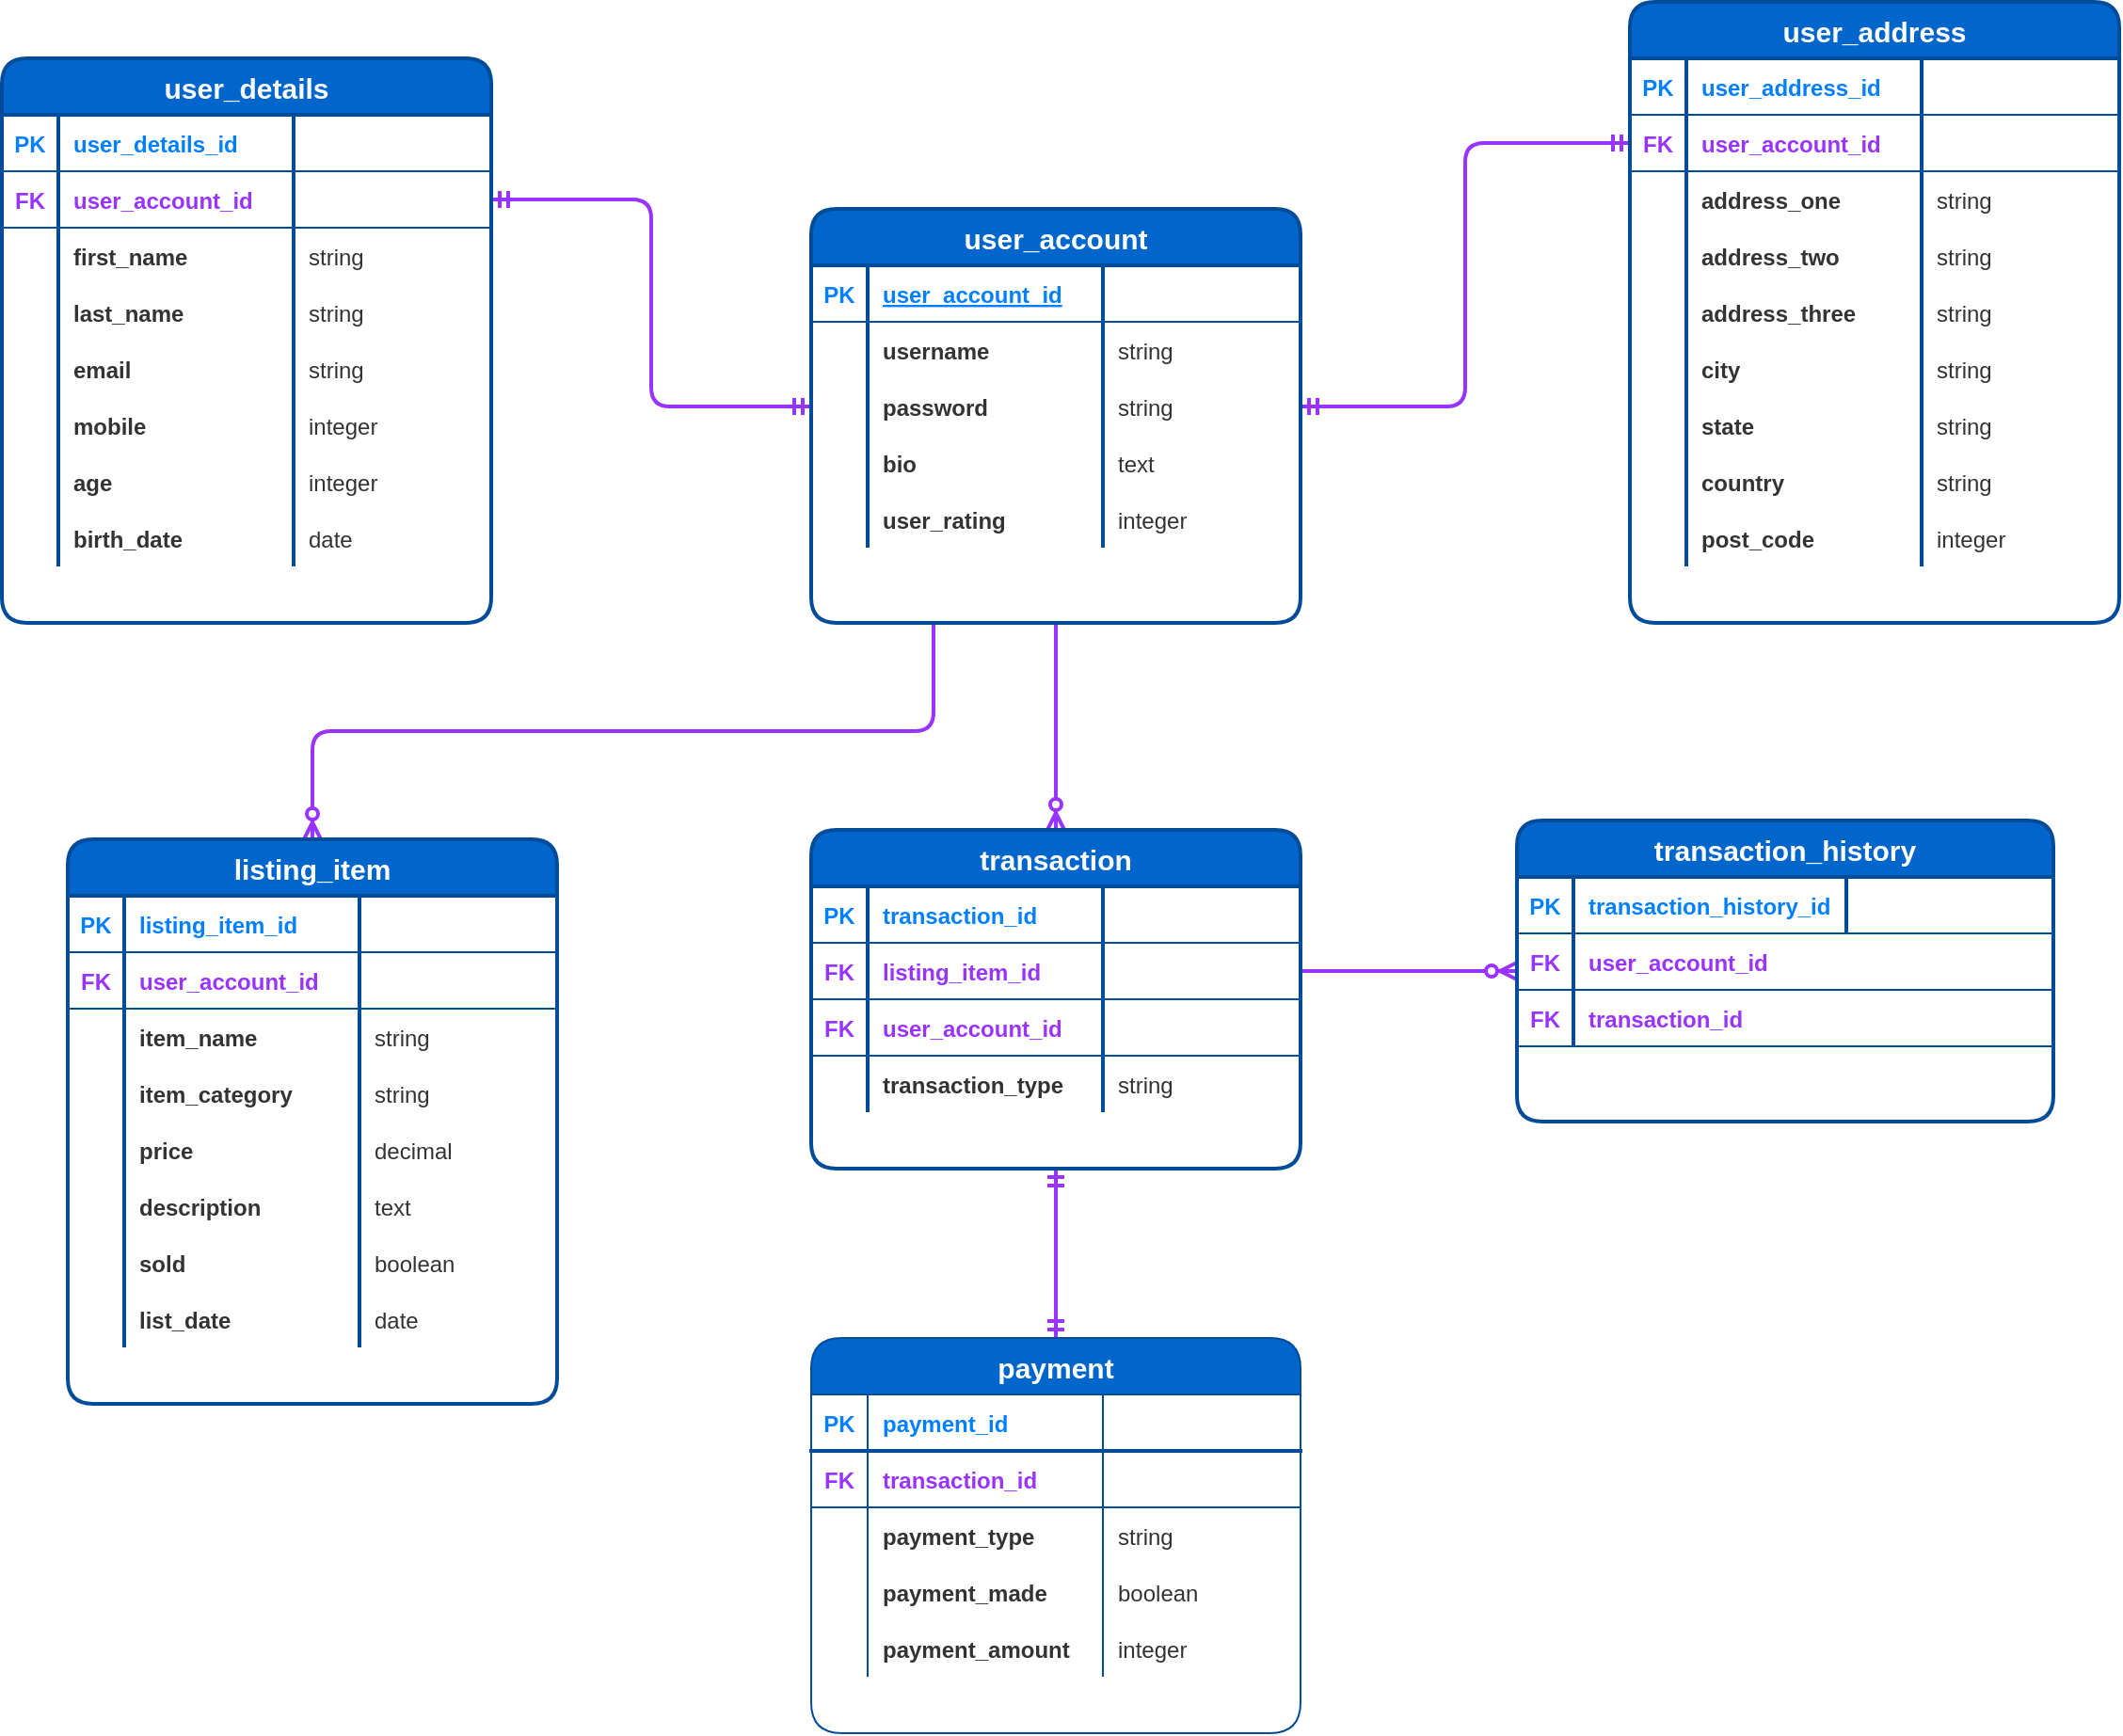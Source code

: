 <mxfile version="13.7.9" type="device"><diagram id="PkOj97LRcVEcKpbdSa9u" name="Page-1"><mxGraphModel dx="973" dy="1434" grid="0" gridSize="5" guides="1" tooltips="1" connect="1" arrows="1" fold="1" page="1" pageScale="1" pageWidth="827" pageHeight="1169" background="#FFFFFF" math="0" shadow="0"><root><mxCell id="0"/><mxCell id="1" parent="0"/><mxCell id="OJ13qtyg74GpH8pl8THs-419" value="" style="edgeStyle=orthogonalEdgeStyle;fontSize=20;html=1;endArrow=ERmandOne;startArrow=ERmandOne;fillColor=#F45B69;entryX=0;entryY=0.5;entryDx=0;entryDy=0;exitX=1;exitY=0.5;exitDx=0;exitDy=0;strokeWidth=2;strokeColor=#9933FF;" edge="1" parent="1" source="OJ13qtyg74GpH8pl8THs-416" target="OJ13qtyg74GpH8pl8THs-623"><mxGeometry width="100" height="100" relative="1" as="geometry"><mxPoint x="1175" y="225" as="sourcePoint"/><mxPoint x="1275" y="125" as="targetPoint"/></mxGeometry></mxCell><mxCell id="OJ13qtyg74GpH8pl8THs-420" value="" style="edgeStyle=orthogonalEdgeStyle;fontSize=12;html=1;endArrow=ERmandOne;startArrow=ERmandOne;strokeWidth=2;fillColor=#F45B69;entryX=0;entryY=0.5;entryDx=0;entryDy=0;exitX=1;exitY=0.5;exitDx=0;exitDy=0;elbow=vertical;strokeColor=#9933FF;" edge="1" parent="1" source="OJ13qtyg74GpH8pl8THs-623" target="OJ13qtyg74GpH8pl8THs-190"><mxGeometry width="100" height="100" relative="1" as="geometry"><mxPoint x="1570" y="225" as="sourcePoint"/><mxPoint x="1670" y="125" as="targetPoint"/></mxGeometry></mxCell><mxCell id="OJ13qtyg74GpH8pl8THs-552" value="" style="fontSize=12;html=1;endArrow=ERzeroToMany;endFill=1;strokeWidth=2;fillColor=#F45B69;entryX=0.5;entryY=0;entryDx=0;entryDy=0;edgeStyle=orthogonalEdgeStyle;exitX=0.25;exitY=1;exitDx=0;exitDy=0;strokeColor=#9933FF;" edge="1" parent="1" source="OJ13qtyg74GpH8pl8THs-383" target="OJ13qtyg74GpH8pl8THs-202"><mxGeometry width="100" height="100" relative="1" as="geometry"><mxPoint x="1725" y="505" as="sourcePoint"/><mxPoint x="1900" y="460" as="targetPoint"/></mxGeometry></mxCell><mxCell id="OJ13qtyg74GpH8pl8THs-567" value="" style="fontSize=12;html=1;endArrow=ERzeroToMany;endFill=1;strokeWidth=2;fillColor=#F45B69;exitX=0.5;exitY=1;exitDx=0;exitDy=0;entryX=0.5;entryY=0;entryDx=0;entryDy=0;strokeColor=#9933FF;" edge="1" parent="1" source="OJ13qtyg74GpH8pl8THs-383" target="OJ13qtyg74GpH8pl8THs-438"><mxGeometry width="100" height="100" relative="1" as="geometry"><mxPoint x="1755" y="675" as="sourcePoint"/><mxPoint x="1820" y="425" as="targetPoint"/></mxGeometry></mxCell><mxCell id="OJ13qtyg74GpH8pl8THs-568" value="" style="fontSize=12;html=1;endArrow=ERmandOne;startArrow=ERmandOne;strokeWidth=2;fillColor=#F45B69;exitX=0.5;exitY=1;exitDx=0;exitDy=0;entryX=0.5;entryY=0;entryDx=0;entryDy=0;strokeColor=#9933FF;" edge="1" parent="1" source="OJ13qtyg74GpH8pl8THs-438" target="OJ13qtyg74GpH8pl8THs-512"><mxGeometry width="100" height="100" relative="1" as="geometry"><mxPoint x="1755" y="675" as="sourcePoint"/><mxPoint x="1855" y="575" as="targetPoint"/></mxGeometry></mxCell><mxCell id="OJ13qtyg74GpH8pl8THs-569" value="" style="fontSize=12;html=1;endArrow=ERzeroToMany;endFill=1;strokeWidth=2;fillColor=#F45B69;exitX=1;exitY=0.5;exitDx=0;exitDy=0;entryX=0;entryY=0.5;entryDx=0;entryDy=0;strokeColor=#9933FF;" edge="1" parent="1" source="OJ13qtyg74GpH8pl8THs-443" target="OJ13qtyg74GpH8pl8THs-235"><mxGeometry width="100" height="100" relative="1" as="geometry"><mxPoint x="1770" y="520" as="sourcePoint"/><mxPoint x="1870" y="420" as="targetPoint"/></mxGeometry></mxCell><mxCell id="OJ13qtyg74GpH8pl8THs-128" value="user_address" style="shape=table;startSize=30;container=1;collapsible=1;childLayout=tableLayout;fixedRows=1;rowLines=0;fontStyle=1;align=center;resizeLast=1;rounded=1;sketch=0;labelBackgroundColor=none;fontColor=#FFFFFF;shadow=0;fontSize=15;strokeColor=#004C99;fillColor=#0066CC;strokeWidth=2;" vertex="1" parent="1"><mxGeometry x="1955" y="85" width="260" height="330" as="geometry"/></mxCell><mxCell id="OJ13qtyg74GpH8pl8THs-129" value="" style="shape=partialRectangle;collapsible=0;dropTarget=0;pointerEvents=0;fillColor=none;top=0;left=0;bottom=1;right=0;points=[[0,0.5],[1,0.5]];portConstraint=eastwest;fontColor=#F7F7F7;strokeColor=#004C99;" vertex="1" parent="OJ13qtyg74GpH8pl8THs-128"><mxGeometry y="30" width="260" height="30" as="geometry"/></mxCell><mxCell id="OJ13qtyg74GpH8pl8THs-130" value="PK" style="shape=partialRectangle;connectable=0;fillColor=none;top=0;left=0;bottom=0;right=0;fontStyle=1;overflow=hidden;fontColor=#007FFF;" vertex="1" parent="OJ13qtyg74GpH8pl8THs-129"><mxGeometry width="30" height="30" as="geometry"/></mxCell><mxCell id="OJ13qtyg74GpH8pl8THs-131" value="user_address_id" style="shape=partialRectangle;connectable=0;fillColor=none;top=0;left=0;bottom=0;right=0;align=left;spacingLeft=6;fontStyle=1;overflow=hidden;strokeColor=#FFFFFF;fontColor=#007FFF;" vertex="1" parent="OJ13qtyg74GpH8pl8THs-129"><mxGeometry x="30" width="125" height="30" as="geometry"/></mxCell><mxCell id="OJ13qtyg74GpH8pl8THs-132" style="shape=partialRectangle;connectable=0;fillColor=none;top=0;left=0;bottom=0;right=0;align=left;spacingLeft=6;fontStyle=5;overflow=hidden;fontColor=#F7F7F7;strokeColor=#FFFFFF;" vertex="1" parent="OJ13qtyg74GpH8pl8THs-129"><mxGeometry x="155" width="105" height="30" as="geometry"/></mxCell><mxCell id="OJ13qtyg74GpH8pl8THs-190" value="" style="shape=partialRectangle;collapsible=0;dropTarget=0;pointerEvents=0;fillColor=none;top=0;left=0;bottom=1;right=0;points=[[0,0.5],[1,0.5]];portConstraint=eastwest;strokeColor=#004C99;" vertex="1" parent="OJ13qtyg74GpH8pl8THs-128"><mxGeometry y="60" width="260" height="30" as="geometry"/></mxCell><mxCell id="OJ13qtyg74GpH8pl8THs-191" value="FK" style="shape=partialRectangle;connectable=0;fillColor=none;top=0;left=0;bottom=0;right=0;fontStyle=1;overflow=hidden;fontColor=#9933FF;" vertex="1" parent="OJ13qtyg74GpH8pl8THs-190"><mxGeometry width="30" height="30" as="geometry"/></mxCell><mxCell id="OJ13qtyg74GpH8pl8THs-192" value="user_account_id" style="shape=partialRectangle;connectable=0;fillColor=none;top=0;left=0;bottom=0;right=0;align=left;spacingLeft=6;fontStyle=1;overflow=hidden;fontColor=#9933FF;" vertex="1" parent="OJ13qtyg74GpH8pl8THs-190"><mxGeometry x="30" width="125" height="30" as="geometry"/></mxCell><mxCell id="OJ13qtyg74GpH8pl8THs-193" value="" style="shape=partialRectangle;connectable=0;fillColor=none;top=0;left=0;bottom=0;right=0;align=left;spacingLeft=6;fontStyle=0;overflow=hidden;" vertex="1" parent="OJ13qtyg74GpH8pl8THs-190"><mxGeometry x="155" width="105" height="30" as="geometry"/></mxCell><mxCell id="OJ13qtyg74GpH8pl8THs-161" value="" style="shape=partialRectangle;collapsible=0;dropTarget=0;pointerEvents=0;fillColor=none;top=0;left=0;bottom=0;right=0;points=[[0,0.5],[1,0.5]];portConstraint=eastwest;" vertex="1" parent="OJ13qtyg74GpH8pl8THs-128"><mxGeometry y="90" width="260" height="30" as="geometry"/></mxCell><mxCell id="OJ13qtyg74GpH8pl8THs-162" value="" style="shape=partialRectangle;connectable=0;fillColor=none;top=0;left=0;bottom=0;right=0;editable=1;overflow=hidden;" vertex="1" parent="OJ13qtyg74GpH8pl8THs-161"><mxGeometry width="30" height="30" as="geometry"/></mxCell><mxCell id="OJ13qtyg74GpH8pl8THs-163" value="address_one" style="shape=partialRectangle;connectable=0;fillColor=none;top=0;left=0;bottom=0;right=0;align=left;spacingLeft=6;overflow=hidden;fontColor=#333333;fontStyle=1" vertex="1" parent="OJ13qtyg74GpH8pl8THs-161"><mxGeometry x="30" width="125" height="30" as="geometry"/></mxCell><mxCell id="OJ13qtyg74GpH8pl8THs-164" value="string" style="shape=partialRectangle;connectable=0;fillColor=none;top=0;left=0;bottom=0;right=0;align=left;spacingLeft=6;overflow=hidden;fontColor=#333333;" vertex="1" parent="OJ13qtyg74GpH8pl8THs-161"><mxGeometry x="155" width="105" height="30" as="geometry"/></mxCell><mxCell id="OJ13qtyg74GpH8pl8THs-165" value="" style="shape=partialRectangle;collapsible=0;dropTarget=0;pointerEvents=0;fillColor=none;top=0;left=0;bottom=0;right=0;points=[[0,0.5],[1,0.5]];portConstraint=eastwest;" vertex="1" parent="OJ13qtyg74GpH8pl8THs-128"><mxGeometry y="120" width="260" height="30" as="geometry"/></mxCell><mxCell id="OJ13qtyg74GpH8pl8THs-166" value="" style="shape=partialRectangle;connectable=0;fillColor=none;top=0;left=0;bottom=0;right=0;editable=1;overflow=hidden;" vertex="1" parent="OJ13qtyg74GpH8pl8THs-165"><mxGeometry width="30" height="30" as="geometry"/></mxCell><mxCell id="OJ13qtyg74GpH8pl8THs-167" value="address_two" style="shape=partialRectangle;connectable=0;fillColor=none;top=0;left=0;bottom=0;right=0;align=left;spacingLeft=6;overflow=hidden;fontColor=#333333;fontStyle=1" vertex="1" parent="OJ13qtyg74GpH8pl8THs-165"><mxGeometry x="30" width="125" height="30" as="geometry"/></mxCell><mxCell id="OJ13qtyg74GpH8pl8THs-168" value="string" style="shape=partialRectangle;connectable=0;fillColor=none;top=0;left=0;bottom=0;right=0;align=left;spacingLeft=6;overflow=hidden;fontColor=#333333;" vertex="1" parent="OJ13qtyg74GpH8pl8THs-165"><mxGeometry x="155" width="105" height="30" as="geometry"/></mxCell><mxCell id="OJ13qtyg74GpH8pl8THs-181" value="" style="shape=partialRectangle;collapsible=0;dropTarget=0;pointerEvents=0;fillColor=none;top=0;left=0;bottom=0;right=0;points=[[0,0.5],[1,0.5]];portConstraint=eastwest;" vertex="1" parent="OJ13qtyg74GpH8pl8THs-128"><mxGeometry y="150" width="260" height="30" as="geometry"/></mxCell><mxCell id="OJ13qtyg74GpH8pl8THs-182" value="" style="shape=partialRectangle;connectable=0;fillColor=none;top=0;left=0;bottom=0;right=0;editable=1;overflow=hidden;" vertex="1" parent="OJ13qtyg74GpH8pl8THs-181"><mxGeometry width="30" height="30" as="geometry"/></mxCell><mxCell id="OJ13qtyg74GpH8pl8THs-183" value="address_three" style="shape=partialRectangle;connectable=0;fillColor=none;top=0;left=0;bottom=0;right=0;align=left;spacingLeft=6;overflow=hidden;fontColor=#333333;fontStyle=1" vertex="1" parent="OJ13qtyg74GpH8pl8THs-181"><mxGeometry x="30" width="125" height="30" as="geometry"/></mxCell><mxCell id="OJ13qtyg74GpH8pl8THs-184" value="string" style="shape=partialRectangle;connectable=0;fillColor=none;top=0;left=0;bottom=0;right=0;align=left;spacingLeft=6;overflow=hidden;fontColor=#333333;" vertex="1" parent="OJ13qtyg74GpH8pl8THs-181"><mxGeometry x="155" width="105" height="30" as="geometry"/></mxCell><mxCell id="OJ13qtyg74GpH8pl8THs-141" value="" style="shape=partialRectangle;collapsible=0;dropTarget=0;pointerEvents=0;fillColor=none;top=0;left=0;bottom=0;right=0;points=[[0,0.5],[1,0.5]];portConstraint=eastwest;" vertex="1" parent="OJ13qtyg74GpH8pl8THs-128"><mxGeometry y="180" width="260" height="30" as="geometry"/></mxCell><mxCell id="OJ13qtyg74GpH8pl8THs-142" value="" style="shape=partialRectangle;connectable=0;fillColor=none;top=0;left=0;bottom=0;right=0;editable=1;overflow=hidden;" vertex="1" parent="OJ13qtyg74GpH8pl8THs-141"><mxGeometry width="30" height="30" as="geometry"/></mxCell><mxCell id="OJ13qtyg74GpH8pl8THs-143" value="city" style="shape=partialRectangle;connectable=0;fillColor=none;top=0;left=0;bottom=0;right=0;align=left;spacingLeft=6;overflow=hidden;fontColor=#333333;fontStyle=1" vertex="1" parent="OJ13qtyg74GpH8pl8THs-141"><mxGeometry x="30" width="125" height="30" as="geometry"/></mxCell><mxCell id="OJ13qtyg74GpH8pl8THs-144" value="string" style="shape=partialRectangle;connectable=0;fillColor=none;top=0;left=0;bottom=0;right=0;align=left;spacingLeft=6;overflow=hidden;fontColor=#333333;" vertex="1" parent="OJ13qtyg74GpH8pl8THs-141"><mxGeometry x="155" width="105" height="30" as="geometry"/></mxCell><mxCell id="OJ13qtyg74GpH8pl8THs-145" value="" style="shape=partialRectangle;collapsible=0;dropTarget=0;pointerEvents=0;fillColor=none;top=0;left=0;bottom=0;right=0;points=[[0,0.5],[1,0.5]];portConstraint=eastwest;" vertex="1" parent="OJ13qtyg74GpH8pl8THs-128"><mxGeometry y="210" width="260" height="30" as="geometry"/></mxCell><mxCell id="OJ13qtyg74GpH8pl8THs-146" value="" style="shape=partialRectangle;connectable=0;fillColor=none;top=0;left=0;bottom=0;right=0;editable=1;overflow=hidden;" vertex="1" parent="OJ13qtyg74GpH8pl8THs-145"><mxGeometry width="30" height="30" as="geometry"/></mxCell><mxCell id="OJ13qtyg74GpH8pl8THs-147" value="state" style="shape=partialRectangle;connectable=0;fillColor=none;top=0;left=0;bottom=0;right=0;align=left;spacingLeft=6;overflow=hidden;fontColor=#333333;fontStyle=1" vertex="1" parent="OJ13qtyg74GpH8pl8THs-145"><mxGeometry x="30" width="125" height="30" as="geometry"/></mxCell><mxCell id="OJ13qtyg74GpH8pl8THs-148" value="string" style="shape=partialRectangle;connectable=0;fillColor=none;top=0;left=0;bottom=0;right=0;align=left;spacingLeft=6;overflow=hidden;fontColor=#333333;" vertex="1" parent="OJ13qtyg74GpH8pl8THs-145"><mxGeometry x="155" width="105" height="30" as="geometry"/></mxCell><mxCell id="OJ13qtyg74GpH8pl8THs-153" value="" style="shape=partialRectangle;collapsible=0;dropTarget=0;pointerEvents=0;fillColor=none;top=0;left=0;bottom=0;right=0;points=[[0,0.5],[1,0.5]];portConstraint=eastwest;" vertex="1" parent="OJ13qtyg74GpH8pl8THs-128"><mxGeometry y="240" width="260" height="30" as="geometry"/></mxCell><mxCell id="OJ13qtyg74GpH8pl8THs-154" value="" style="shape=partialRectangle;connectable=0;fillColor=none;top=0;left=0;bottom=0;right=0;editable=1;overflow=hidden;" vertex="1" parent="OJ13qtyg74GpH8pl8THs-153"><mxGeometry width="30" height="30" as="geometry"/></mxCell><mxCell id="OJ13qtyg74GpH8pl8THs-155" value="country" style="shape=partialRectangle;connectable=0;fillColor=none;top=0;left=0;bottom=0;right=0;align=left;spacingLeft=6;overflow=hidden;fontColor=#333333;fontStyle=1" vertex="1" parent="OJ13qtyg74GpH8pl8THs-153"><mxGeometry x="30" width="125" height="30" as="geometry"/></mxCell><mxCell id="OJ13qtyg74GpH8pl8THs-156" value="string" style="shape=partialRectangle;connectable=0;fillColor=none;top=0;left=0;bottom=0;right=0;align=left;spacingLeft=6;overflow=hidden;fontColor=#333333;" vertex="1" parent="OJ13qtyg74GpH8pl8THs-153"><mxGeometry x="155" width="105" height="30" as="geometry"/></mxCell><mxCell id="OJ13qtyg74GpH8pl8THs-149" value="" style="shape=partialRectangle;collapsible=0;dropTarget=0;pointerEvents=0;fillColor=none;top=0;left=0;bottom=0;right=0;points=[[0,0.5],[1,0.5]];portConstraint=eastwest;" vertex="1" parent="OJ13qtyg74GpH8pl8THs-128"><mxGeometry y="270" width="260" height="30" as="geometry"/></mxCell><mxCell id="OJ13qtyg74GpH8pl8THs-150" value="" style="shape=partialRectangle;connectable=0;fillColor=none;top=0;left=0;bottom=0;right=0;editable=1;overflow=hidden;" vertex="1" parent="OJ13qtyg74GpH8pl8THs-149"><mxGeometry width="30" height="30" as="geometry"/></mxCell><mxCell id="OJ13qtyg74GpH8pl8THs-151" value="post_code" style="shape=partialRectangle;connectable=0;fillColor=none;top=0;left=0;bottom=0;right=0;align=left;spacingLeft=6;overflow=hidden;fontColor=#333333;fontStyle=1" vertex="1" parent="OJ13qtyg74GpH8pl8THs-149"><mxGeometry x="30" width="125" height="30" as="geometry"/></mxCell><mxCell id="OJ13qtyg74GpH8pl8THs-152" value="integer" style="shape=partialRectangle;connectable=0;fillColor=none;top=0;left=0;bottom=0;right=0;align=left;spacingLeft=6;overflow=hidden;fontColor=#333333;" vertex="1" parent="OJ13qtyg74GpH8pl8THs-149"><mxGeometry x="155" width="105" height="30" as="geometry"/></mxCell><mxCell id="OJ13qtyg74GpH8pl8THs-438" value="transaction" style="shape=table;startSize=30;container=1;collapsible=1;childLayout=tableLayout;fixedRows=1;rowLines=0;fontStyle=1;align=center;resizeLast=1;rounded=1;sketch=0;labelBackgroundColor=none;shadow=0;fontSize=15;fontColor=#FCFCFC;strokeColor=#004C99;fillColor=#0066CC;strokeWidth=2;" vertex="1" parent="1"><mxGeometry x="1520" y="525" width="260" height="180" as="geometry"/></mxCell><mxCell id="OJ13qtyg74GpH8pl8THs-439" value="" style="shape=partialRectangle;collapsible=0;dropTarget=0;pointerEvents=0;fillColor=none;top=0;left=0;bottom=1;right=0;points=[[0,0.5],[1,0.5]];portConstraint=eastwest;fontColor=#F7F7F7;strokeColor=#004C99;" vertex="1" parent="OJ13qtyg74GpH8pl8THs-438"><mxGeometry y="30" width="260" height="30" as="geometry"/></mxCell><mxCell id="OJ13qtyg74GpH8pl8THs-440" value="PK" style="shape=partialRectangle;connectable=0;fillColor=none;top=0;left=0;bottom=0;right=0;fontStyle=1;overflow=hidden;fontColor=#007FFF;" vertex="1" parent="OJ13qtyg74GpH8pl8THs-439"><mxGeometry width="30" height="30" as="geometry"/></mxCell><mxCell id="OJ13qtyg74GpH8pl8THs-441" value="transaction_id" style="shape=partialRectangle;connectable=0;fillColor=none;top=0;left=0;bottom=0;right=0;align=left;spacingLeft=6;fontStyle=1;overflow=hidden;strokeColor=#FFFFFF;fontColor=#007FFF;" vertex="1" parent="OJ13qtyg74GpH8pl8THs-439"><mxGeometry x="30" width="125" height="30" as="geometry"/></mxCell><mxCell id="OJ13qtyg74GpH8pl8THs-442" style="shape=partialRectangle;connectable=0;fillColor=none;top=0;left=0;bottom=0;right=0;align=left;spacingLeft=6;fontStyle=5;overflow=hidden;fontColor=#F7F7F7;strokeColor=#FFFFFF;" vertex="1" parent="OJ13qtyg74GpH8pl8THs-439"><mxGeometry x="155" width="105" height="30" as="geometry"/></mxCell><mxCell id="OJ13qtyg74GpH8pl8THs-443" value="" style="shape=partialRectangle;collapsible=0;dropTarget=0;pointerEvents=0;fillColor=none;top=0;left=0;bottom=1;right=0;points=[[0,0.5],[1,0.5]];portConstraint=eastwest;rounded=0;shadow=0;labelBackgroundColor=#ffffff;sketch=0;fontColor=#FF66FF;strokeColor=#004C99;" vertex="1" parent="OJ13qtyg74GpH8pl8THs-438"><mxGeometry y="60" width="260" height="30" as="geometry"/></mxCell><mxCell id="OJ13qtyg74GpH8pl8THs-444" value="FK" style="shape=partialRectangle;connectable=0;fillColor=none;top=0;left=0;bottom=0;right=0;fontStyle=1;overflow=hidden;fontColor=#9933FF;" vertex="1" parent="OJ13qtyg74GpH8pl8THs-443"><mxGeometry width="30" height="30" as="geometry"/></mxCell><mxCell id="OJ13qtyg74GpH8pl8THs-445" value="listing_item_id" style="shape=partialRectangle;connectable=0;fillColor=none;top=0;left=0;bottom=0;right=0;align=left;spacingLeft=6;fontStyle=1;overflow=hidden;fontColor=#9933FF;" vertex="1" parent="OJ13qtyg74GpH8pl8THs-443"><mxGeometry x="30" width="230" height="30" as="geometry"/></mxCell><mxCell id="OJ13qtyg74GpH8pl8THs-478" value="" style="shape=partialRectangle;collapsible=0;dropTarget=0;pointerEvents=0;fillColor=none;top=0;left=0;bottom=1;right=0;points=[[0,0.5],[1,0.5]];portConstraint=eastwest;rounded=0;shadow=0;labelBackgroundColor=#ffffff;sketch=0;fontColor=#FF66FF;strokeColor=#004C99;" vertex="1" parent="OJ13qtyg74GpH8pl8THs-438"><mxGeometry y="90" width="260" height="30" as="geometry"/></mxCell><mxCell id="OJ13qtyg74GpH8pl8THs-479" value="FK" style="shape=partialRectangle;connectable=0;fillColor=none;top=0;left=0;bottom=0;right=0;fontStyle=1;overflow=hidden;fontColor=#9933FF;" vertex="1" parent="OJ13qtyg74GpH8pl8THs-478"><mxGeometry width="30" height="30" as="geometry"/></mxCell><mxCell id="OJ13qtyg74GpH8pl8THs-480" value="user_account_id" style="shape=partialRectangle;connectable=0;fillColor=none;top=0;left=0;bottom=0;right=0;align=left;spacingLeft=6;fontStyle=1;overflow=hidden;fontColor=#9933FF;" vertex="1" parent="OJ13qtyg74GpH8pl8THs-478"><mxGeometry x="30" width="230" height="30" as="geometry"/></mxCell><mxCell id="OJ13qtyg74GpH8pl8THs-616" value="" style="shape=partialRectangle;collapsible=0;dropTarget=0;pointerEvents=0;fillColor=none;top=0;left=0;bottom=0;right=0;points=[[0,0.5],[1,0.5]];portConstraint=eastwest;" vertex="1" parent="OJ13qtyg74GpH8pl8THs-438"><mxGeometry y="120" width="260" height="30" as="geometry"/></mxCell><mxCell id="OJ13qtyg74GpH8pl8THs-617" value="" style="shape=partialRectangle;connectable=0;fillColor=none;top=0;left=0;bottom=0;right=0;editable=1;overflow=hidden;" vertex="1" parent="OJ13qtyg74GpH8pl8THs-616"><mxGeometry width="30" height="30" as="geometry"/></mxCell><mxCell id="OJ13qtyg74GpH8pl8THs-618" value="transaction_type" style="shape=partialRectangle;connectable=0;fillColor=none;top=0;left=0;bottom=0;right=0;align=left;spacingLeft=6;overflow=hidden;fontColor=#333333;fontStyle=1" vertex="1" parent="OJ13qtyg74GpH8pl8THs-616"><mxGeometry x="30" width="125" height="30" as="geometry"/></mxCell><mxCell id="OJ13qtyg74GpH8pl8THs-619" value="string" style="shape=partialRectangle;connectable=0;fillColor=none;top=0;left=0;bottom=0;right=0;align=left;spacingLeft=6;overflow=hidden;fontColor=#333333;" vertex="1" parent="OJ13qtyg74GpH8pl8THs-616"><mxGeometry x="155" width="105" height="30" as="geometry"/></mxCell><mxCell id="OJ13qtyg74GpH8pl8THs-512" value="payment" style="shape=table;startSize=30;container=1;collapsible=1;childLayout=tableLayout;fixedRows=1;rowLines=0;fontStyle=1;align=center;resizeLast=1;rounded=1;sketch=0;labelBackgroundColor=none;fontColor=#FFFFFF;shadow=0;fontSize=15;arcSize=18;autosize=0;strokeColor=#004C99;fillColor=#0066CC;" vertex="1" parent="1"><mxGeometry x="1520" y="795" width="260" height="210" as="geometry"/></mxCell><mxCell id="OJ13qtyg74GpH8pl8THs-513" value="" style="shape=partialRectangle;collapsible=0;dropTarget=0;pointerEvents=0;fillColor=none;top=0;left=0;bottom=1;right=0;points=[[0,0.5],[1,0.5]];portConstraint=eastwest;fontColor=#F7F7F7;strokeColor=#004C99;strokeWidth=2;" vertex="1" parent="OJ13qtyg74GpH8pl8THs-512"><mxGeometry y="30" width="260" height="30" as="geometry"/></mxCell><mxCell id="OJ13qtyg74GpH8pl8THs-514" value="PK" style="shape=partialRectangle;connectable=0;fillColor=none;top=0;left=0;bottom=0;right=0;fontStyle=1;overflow=hidden;fontColor=#007FFF;" vertex="1" parent="OJ13qtyg74GpH8pl8THs-513"><mxGeometry width="30" height="30" as="geometry"/></mxCell><mxCell id="OJ13qtyg74GpH8pl8THs-515" value="payment_id" style="shape=partialRectangle;connectable=0;fillColor=none;top=0;left=0;bottom=0;right=0;align=left;spacingLeft=6;fontStyle=1;overflow=hidden;strokeColor=#FFFFFF;fontColor=#007FFF;" vertex="1" parent="OJ13qtyg74GpH8pl8THs-513"><mxGeometry x="30" width="125" height="30" as="geometry"/></mxCell><mxCell id="OJ13qtyg74GpH8pl8THs-516" style="shape=partialRectangle;connectable=0;fillColor=none;top=0;left=0;bottom=0;right=0;align=left;spacingLeft=6;fontStyle=5;overflow=hidden;fontColor=#F7F7F7;strokeColor=#FFFFFF;" vertex="1" parent="OJ13qtyg74GpH8pl8THs-513"><mxGeometry x="155" width="105" height="30" as="geometry"/></mxCell><mxCell id="OJ13qtyg74GpH8pl8THs-537" value="" style="shape=partialRectangle;collapsible=0;dropTarget=0;pointerEvents=0;fillColor=none;top=0;left=0;bottom=1;right=0;points=[[0,0.5],[1,0.5]];portConstraint=eastwest;rounded=1;shadow=0;labelBackgroundColor=#ffffff;sketch=0;fontSize=15;fontColor=#00FFFF;strokeColor=#004C99;" vertex="1" parent="OJ13qtyg74GpH8pl8THs-512"><mxGeometry y="60" width="260" height="30" as="geometry"/></mxCell><mxCell id="OJ13qtyg74GpH8pl8THs-538" value="FK" style="shape=partialRectangle;connectable=0;fillColor=none;top=0;left=0;bottom=0;right=0;fontStyle=1;overflow=hidden;strokeColor=#00CCCC;fontColor=#9933FF;" vertex="1" parent="OJ13qtyg74GpH8pl8THs-537"><mxGeometry width="30" height="30" as="geometry"/></mxCell><mxCell id="OJ13qtyg74GpH8pl8THs-539" value="transaction_id" style="shape=partialRectangle;connectable=0;fillColor=none;top=0;left=0;bottom=0;right=0;align=left;spacingLeft=6;fontStyle=1;overflow=hidden;fontColor=#9933FF;" vertex="1" parent="OJ13qtyg74GpH8pl8THs-537"><mxGeometry x="30" width="230" height="30" as="geometry"/></mxCell><mxCell id="OJ13qtyg74GpH8pl8THs-525" value="" style="shape=partialRectangle;collapsible=0;dropTarget=0;pointerEvents=0;fillColor=none;top=0;left=0;bottom=0;right=0;points=[[0,0.5],[1,0.5]];portConstraint=eastwest;strokeColor=#FCFCFC;" vertex="1" parent="OJ13qtyg74GpH8pl8THs-512"><mxGeometry y="90" width="260" height="30" as="geometry"/></mxCell><mxCell id="OJ13qtyg74GpH8pl8THs-526" value="" style="shape=partialRectangle;connectable=0;fillColor=none;top=0;left=0;bottom=0;right=0;editable=1;overflow=hidden;" vertex="1" parent="OJ13qtyg74GpH8pl8THs-525"><mxGeometry width="30" height="30" as="geometry"/></mxCell><mxCell id="OJ13qtyg74GpH8pl8THs-527" value="payment_type" style="shape=partialRectangle;connectable=0;fillColor=none;top=0;left=0;bottom=0;right=0;align=left;spacingLeft=6;overflow=hidden;strokeColor=#FFFFFF;fontColor=#333333;fontStyle=1" vertex="1" parent="OJ13qtyg74GpH8pl8THs-525"><mxGeometry x="30" width="125" height="30" as="geometry"/></mxCell><mxCell id="OJ13qtyg74GpH8pl8THs-528" value="string" style="shape=partialRectangle;connectable=0;fillColor=none;top=0;left=0;bottom=0;right=0;align=left;spacingLeft=6;overflow=hidden;strokeColor=#FFFFFF;fontColor=#333333;" vertex="1" parent="OJ13qtyg74GpH8pl8THs-525"><mxGeometry x="155" width="105" height="30" as="geometry"/></mxCell><mxCell id="OJ13qtyg74GpH8pl8THs-540" value="" style="shape=partialRectangle;collapsible=0;dropTarget=0;pointerEvents=0;fillColor=none;top=0;left=0;bottom=0;right=0;points=[[0,0.5],[1,0.5]];portConstraint=eastwest;strokeColor=#FCFCFC;" vertex="1" parent="OJ13qtyg74GpH8pl8THs-512"><mxGeometry y="120" width="260" height="30" as="geometry"/></mxCell><mxCell id="OJ13qtyg74GpH8pl8THs-541" value="" style="shape=partialRectangle;connectable=0;fillColor=none;top=0;left=0;bottom=0;right=0;editable=1;overflow=hidden;" vertex="1" parent="OJ13qtyg74GpH8pl8THs-540"><mxGeometry width="30" height="30" as="geometry"/></mxCell><mxCell id="OJ13qtyg74GpH8pl8THs-542" value="payment_made" style="shape=partialRectangle;connectable=0;fillColor=none;top=0;left=0;bottom=0;right=0;align=left;spacingLeft=6;overflow=hidden;strokeColor=#FFFFFF;fontColor=#333333;fontStyle=1" vertex="1" parent="OJ13qtyg74GpH8pl8THs-540"><mxGeometry x="30" width="125" height="30" as="geometry"/></mxCell><mxCell id="OJ13qtyg74GpH8pl8THs-543" value="boolean" style="shape=partialRectangle;connectable=0;fillColor=none;top=0;left=0;bottom=0;right=0;align=left;spacingLeft=6;overflow=hidden;strokeColor=#FFFFFF;fontColor=#333333;" vertex="1" parent="OJ13qtyg74GpH8pl8THs-540"><mxGeometry x="155" width="105" height="30" as="geometry"/></mxCell><mxCell id="OJ13qtyg74GpH8pl8THs-544" value="" style="shape=partialRectangle;collapsible=0;dropTarget=0;pointerEvents=0;fillColor=none;top=0;left=0;bottom=0;right=0;points=[[0,0.5],[1,0.5]];portConstraint=eastwest;strokeColor=#FCFCFC;" vertex="1" parent="OJ13qtyg74GpH8pl8THs-512"><mxGeometry y="150" width="260" height="30" as="geometry"/></mxCell><mxCell id="OJ13qtyg74GpH8pl8THs-545" value="" style="shape=partialRectangle;connectable=0;fillColor=none;top=0;left=0;bottom=0;right=0;editable=1;overflow=hidden;" vertex="1" parent="OJ13qtyg74GpH8pl8THs-544"><mxGeometry width="30" height="30" as="geometry"/></mxCell><mxCell id="OJ13qtyg74GpH8pl8THs-546" value="payment_amount" style="shape=partialRectangle;connectable=0;fillColor=none;top=0;left=0;bottom=0;right=0;align=left;spacingLeft=6;overflow=hidden;strokeColor=#FFFFFF;fontColor=#333333;fontStyle=1" vertex="1" parent="OJ13qtyg74GpH8pl8THs-544"><mxGeometry x="30" width="125" height="30" as="geometry"/></mxCell><mxCell id="OJ13qtyg74GpH8pl8THs-547" value="integer" style="shape=partialRectangle;connectable=0;fillColor=none;top=0;left=0;bottom=0;right=0;align=left;spacingLeft=6;overflow=hidden;strokeColor=#FFFFFF;fontColor=#333333;" vertex="1" parent="OJ13qtyg74GpH8pl8THs-544"><mxGeometry x="155" width="105" height="30" as="geometry"/></mxCell><mxCell id="OJ13qtyg74GpH8pl8THs-202" value="listing_item" style="shape=table;startSize=30;container=1;collapsible=1;childLayout=tableLayout;fixedRows=1;rowLines=0;fontStyle=1;align=center;resizeLast=1;rounded=1;sketch=0;labelBackgroundColor=none;fontColor=#FFFFFF;shadow=0;fontSize=15;strokeColor=#004C99;fillColor=#0066CC;strokeWidth=2;" vertex="1" parent="1"><mxGeometry x="1125" y="530" width="260" height="300" as="geometry"/></mxCell><mxCell id="OJ13qtyg74GpH8pl8THs-203" value="" style="shape=partialRectangle;collapsible=0;dropTarget=0;pointerEvents=0;fillColor=none;top=0;left=0;bottom=1;right=0;points=[[0,0.5],[1,0.5]];portConstraint=eastwest;fontColor=#F7F7F7;strokeColor=#004C99;" vertex="1" parent="OJ13qtyg74GpH8pl8THs-202"><mxGeometry y="30" width="260" height="30" as="geometry"/></mxCell><mxCell id="OJ13qtyg74GpH8pl8THs-204" value="PK" style="shape=partialRectangle;connectable=0;fillColor=none;top=0;left=0;bottom=0;right=0;fontStyle=1;overflow=hidden;fontColor=#007FFF;" vertex="1" parent="OJ13qtyg74GpH8pl8THs-203"><mxGeometry width="30" height="30" as="geometry"/></mxCell><mxCell id="OJ13qtyg74GpH8pl8THs-205" value="listing_item_id" style="shape=partialRectangle;connectable=0;fillColor=none;top=0;left=0;bottom=0;right=0;align=left;spacingLeft=6;fontStyle=1;overflow=hidden;strokeColor=#FFFFFF;fontColor=#007FFF;" vertex="1" parent="OJ13qtyg74GpH8pl8THs-203"><mxGeometry x="30" width="125" height="30" as="geometry"/></mxCell><mxCell id="OJ13qtyg74GpH8pl8THs-206" style="shape=partialRectangle;connectable=0;fillColor=none;top=0;left=0;bottom=0;right=0;align=left;spacingLeft=6;fontStyle=5;overflow=hidden;fontColor=#F7F7F7;strokeColor=#FFFFFF;" vertex="1" parent="OJ13qtyg74GpH8pl8THs-203"><mxGeometry x="155" width="105" height="30" as="geometry"/></mxCell><mxCell id="OJ13qtyg74GpH8pl8THs-308" value="" style="shape=partialRectangle;collapsible=0;dropTarget=0;pointerEvents=0;fillColor=none;top=0;left=0;bottom=1;right=0;points=[[0,0.5],[1,0.5]];portConstraint=eastwest;rounded=0;shadow=0;labelBackgroundColor=#ffffff;sketch=0;fontColor=#FF66FF;strokeColor=#004C99;" vertex="1" parent="OJ13qtyg74GpH8pl8THs-202"><mxGeometry y="60" width="260" height="30" as="geometry"/></mxCell><mxCell id="OJ13qtyg74GpH8pl8THs-309" value="FK" style="shape=partialRectangle;connectable=0;fillColor=none;top=0;left=0;bottom=0;right=0;fontStyle=1;overflow=hidden;fontColor=#9933FF;" vertex="1" parent="OJ13qtyg74GpH8pl8THs-308"><mxGeometry width="30" height="30" as="geometry"/></mxCell><mxCell id="OJ13qtyg74GpH8pl8THs-310" value="user_account_id" style="shape=partialRectangle;connectable=0;fillColor=none;top=0;left=0;bottom=0;right=0;align=left;spacingLeft=6;fontStyle=1;overflow=hidden;fontColor=#9933FF;" vertex="1" parent="OJ13qtyg74GpH8pl8THs-308"><mxGeometry x="30" width="230" height="30" as="geometry"/></mxCell><mxCell id="OJ13qtyg74GpH8pl8THs-207" value="" style="shape=partialRectangle;collapsible=0;dropTarget=0;pointerEvents=0;fillColor=none;top=0;left=0;bottom=0;right=0;points=[[0,0.5],[1,0.5]];portConstraint=eastwest;strokeColor=#FCFCFC;" vertex="1" parent="OJ13qtyg74GpH8pl8THs-202"><mxGeometry y="90" width="260" height="30" as="geometry"/></mxCell><mxCell id="OJ13qtyg74GpH8pl8THs-208" value="" style="shape=partialRectangle;connectable=0;fillColor=none;top=0;left=0;bottom=0;right=0;editable=1;overflow=hidden;" vertex="1" parent="OJ13qtyg74GpH8pl8THs-207"><mxGeometry width="30" height="30" as="geometry"/></mxCell><mxCell id="OJ13qtyg74GpH8pl8THs-209" value="item_name" style="shape=partialRectangle;connectable=0;fillColor=none;top=0;left=0;bottom=0;right=0;align=left;spacingLeft=6;overflow=hidden;strokeColor=#FFFFFF;fontColor=#333333;fontStyle=1" vertex="1" parent="OJ13qtyg74GpH8pl8THs-207"><mxGeometry x="30" width="125" height="30" as="geometry"/></mxCell><mxCell id="OJ13qtyg74GpH8pl8THs-210" value="string" style="shape=partialRectangle;connectable=0;fillColor=none;top=0;left=0;bottom=0;right=0;align=left;spacingLeft=6;overflow=hidden;strokeColor=#FFFFFF;fontColor=#333333;" vertex="1" parent="OJ13qtyg74GpH8pl8THs-207"><mxGeometry x="155" width="105" height="30" as="geometry"/></mxCell><mxCell id="OJ13qtyg74GpH8pl8THs-211" value="" style="shape=partialRectangle;collapsible=0;dropTarget=0;pointerEvents=0;fillColor=none;top=0;left=0;bottom=0;right=0;points=[[0,0.5],[1,0.5]];portConstraint=eastwest;strokeColor=#004C99;" vertex="1" parent="OJ13qtyg74GpH8pl8THs-202"><mxGeometry y="120" width="260" height="30" as="geometry"/></mxCell><mxCell id="OJ13qtyg74GpH8pl8THs-212" value="" style="shape=partialRectangle;connectable=0;fillColor=none;top=0;left=0;bottom=0;right=0;editable=1;overflow=hidden;" vertex="1" parent="OJ13qtyg74GpH8pl8THs-211"><mxGeometry width="30" height="30" as="geometry"/></mxCell><mxCell id="OJ13qtyg74GpH8pl8THs-213" value="item_category" style="shape=partialRectangle;connectable=0;fillColor=none;top=0;left=0;bottom=0;right=0;align=left;spacingLeft=6;overflow=hidden;fontColor=#333333;fontStyle=1" vertex="1" parent="OJ13qtyg74GpH8pl8THs-211"><mxGeometry x="30" width="125" height="30" as="geometry"/></mxCell><mxCell id="OJ13qtyg74GpH8pl8THs-214" value="string" style="shape=partialRectangle;connectable=0;fillColor=none;top=0;left=0;bottom=0;right=0;align=left;spacingLeft=6;overflow=hidden;fontColor=#333333;" vertex="1" parent="OJ13qtyg74GpH8pl8THs-211"><mxGeometry x="155" width="105" height="30" as="geometry"/></mxCell><mxCell id="OJ13qtyg74GpH8pl8THs-215" value="" style="shape=partialRectangle;collapsible=0;dropTarget=0;pointerEvents=0;fillColor=none;top=0;left=0;bottom=0;right=0;points=[[0,0.5],[1,0.5]];portConstraint=eastwest;" vertex="1" parent="OJ13qtyg74GpH8pl8THs-202"><mxGeometry y="150" width="260" height="30" as="geometry"/></mxCell><mxCell id="OJ13qtyg74GpH8pl8THs-216" value="" style="shape=partialRectangle;connectable=0;fillColor=none;top=0;left=0;bottom=0;right=0;editable=1;overflow=hidden;" vertex="1" parent="OJ13qtyg74GpH8pl8THs-215"><mxGeometry width="30" height="30" as="geometry"/></mxCell><mxCell id="OJ13qtyg74GpH8pl8THs-217" value="price" style="shape=partialRectangle;connectable=0;fillColor=none;top=0;left=0;bottom=0;right=0;align=left;spacingLeft=6;overflow=hidden;fontColor=#333333;fontStyle=1" vertex="1" parent="OJ13qtyg74GpH8pl8THs-215"><mxGeometry x="30" width="125" height="30" as="geometry"/></mxCell><mxCell id="OJ13qtyg74GpH8pl8THs-218" value="decimal" style="shape=partialRectangle;connectable=0;fillColor=none;top=0;left=0;bottom=0;right=0;align=left;spacingLeft=6;overflow=hidden;fontColor=#333333;" vertex="1" parent="OJ13qtyg74GpH8pl8THs-215"><mxGeometry x="155" width="105" height="30" as="geometry"/></mxCell><mxCell id="OJ13qtyg74GpH8pl8THs-219" value="" style="shape=partialRectangle;collapsible=0;dropTarget=0;pointerEvents=0;fillColor=none;top=0;left=0;bottom=0;right=0;points=[[0,0.5],[1,0.5]];portConstraint=eastwest;" vertex="1" parent="OJ13qtyg74GpH8pl8THs-202"><mxGeometry y="180" width="260" height="30" as="geometry"/></mxCell><mxCell id="OJ13qtyg74GpH8pl8THs-220" value="" style="shape=partialRectangle;connectable=0;fillColor=none;top=0;left=0;bottom=0;right=0;editable=1;overflow=hidden;" vertex="1" parent="OJ13qtyg74GpH8pl8THs-219"><mxGeometry width="30" height="30" as="geometry"/></mxCell><mxCell id="OJ13qtyg74GpH8pl8THs-221" value="description" style="shape=partialRectangle;connectable=0;fillColor=none;top=0;left=0;bottom=0;right=0;align=left;spacingLeft=6;overflow=hidden;fontColor=#333333;fontStyle=1" vertex="1" parent="OJ13qtyg74GpH8pl8THs-219"><mxGeometry x="30" width="125" height="30" as="geometry"/></mxCell><mxCell id="OJ13qtyg74GpH8pl8THs-222" value="text" style="shape=partialRectangle;connectable=0;fillColor=none;top=0;left=0;bottom=0;right=0;align=left;spacingLeft=6;overflow=hidden;fontColor=#333333;" vertex="1" parent="OJ13qtyg74GpH8pl8THs-219"><mxGeometry x="155" width="105" height="30" as="geometry"/></mxCell><mxCell id="OJ13qtyg74GpH8pl8THs-223" value="" style="shape=partialRectangle;collapsible=0;dropTarget=0;pointerEvents=0;fillColor=none;top=0;left=0;bottom=0;right=0;points=[[0,0.5],[1,0.5]];portConstraint=eastwest;" vertex="1" parent="OJ13qtyg74GpH8pl8THs-202"><mxGeometry y="210" width="260" height="30" as="geometry"/></mxCell><mxCell id="OJ13qtyg74GpH8pl8THs-224" value="" style="shape=partialRectangle;connectable=0;fillColor=none;top=0;left=0;bottom=0;right=0;editable=1;overflow=hidden;" vertex="1" parent="OJ13qtyg74GpH8pl8THs-223"><mxGeometry width="30" height="30" as="geometry"/></mxCell><mxCell id="OJ13qtyg74GpH8pl8THs-225" value="sold" style="shape=partialRectangle;connectable=0;fillColor=none;top=0;left=0;bottom=0;right=0;align=left;spacingLeft=6;overflow=hidden;fontColor=#333333;fontStyle=1" vertex="1" parent="OJ13qtyg74GpH8pl8THs-223"><mxGeometry x="30" width="125" height="30" as="geometry"/></mxCell><mxCell id="OJ13qtyg74GpH8pl8THs-226" value="boolean" style="shape=partialRectangle;connectable=0;fillColor=none;top=0;left=0;bottom=0;right=0;align=left;spacingLeft=6;overflow=hidden;fontColor=#333333;" vertex="1" parent="OJ13qtyg74GpH8pl8THs-223"><mxGeometry x="155" width="105" height="30" as="geometry"/></mxCell><mxCell id="OJ13qtyg74GpH8pl8THs-570" value="" style="shape=partialRectangle;collapsible=0;dropTarget=0;pointerEvents=0;fillColor=none;top=0;left=0;bottom=0;right=0;points=[[0,0.5],[1,0.5]];portConstraint=eastwest;" vertex="1" parent="OJ13qtyg74GpH8pl8THs-202"><mxGeometry y="240" width="260" height="30" as="geometry"/></mxCell><mxCell id="OJ13qtyg74GpH8pl8THs-571" value="" style="shape=partialRectangle;connectable=0;fillColor=none;top=0;left=0;bottom=0;right=0;editable=1;overflow=hidden;" vertex="1" parent="OJ13qtyg74GpH8pl8THs-570"><mxGeometry width="30" height="30" as="geometry"/></mxCell><mxCell id="OJ13qtyg74GpH8pl8THs-572" value="list_date" style="shape=partialRectangle;connectable=0;fillColor=none;top=0;left=0;bottom=0;right=0;align=left;spacingLeft=6;overflow=hidden;fontColor=#333333;fontStyle=1" vertex="1" parent="OJ13qtyg74GpH8pl8THs-570"><mxGeometry x="30" width="125" height="30" as="geometry"/></mxCell><mxCell id="OJ13qtyg74GpH8pl8THs-573" value="date" style="shape=partialRectangle;connectable=0;fillColor=none;top=0;left=0;bottom=0;right=0;align=left;spacingLeft=6;overflow=hidden;fontColor=#333333;" vertex="1" parent="OJ13qtyg74GpH8pl8THs-570"><mxGeometry x="155" width="105" height="30" as="geometry"/></mxCell><mxCell id="OJ13qtyg74GpH8pl8THs-235" value="transaction_history" style="shape=table;startSize=30;container=1;collapsible=1;childLayout=tableLayout;fixedRows=1;rowLines=0;fontStyle=1;align=center;resizeLast=1;rounded=1;sketch=0;labelBackgroundColor=none;fontColor=#FFFFFF;shadow=0;fontSize=15;strokeColor=#004C99;fillColor=#0066CC;strokeWidth=2;" vertex="1" parent="1"><mxGeometry x="1895" y="520" width="285" height="160" as="geometry"/></mxCell><mxCell id="OJ13qtyg74GpH8pl8THs-236" value="" style="shape=partialRectangle;collapsible=0;dropTarget=0;pointerEvents=0;fillColor=none;top=0;left=0;bottom=1;right=0;points=[[0,0.5],[1,0.5]];portConstraint=eastwest;fontColor=#F7F7F7;strokeColor=#004C99;" vertex="1" parent="OJ13qtyg74GpH8pl8THs-235"><mxGeometry y="30" width="285" height="30" as="geometry"/></mxCell><mxCell id="OJ13qtyg74GpH8pl8THs-237" value="PK" style="shape=partialRectangle;connectable=0;fillColor=none;top=0;left=0;bottom=0;right=0;fontStyle=1;overflow=hidden;fontColor=#007FFF;" vertex="1" parent="OJ13qtyg74GpH8pl8THs-236"><mxGeometry width="30" height="30" as="geometry"/></mxCell><mxCell id="OJ13qtyg74GpH8pl8THs-238" value="transaction_history_id" style="shape=partialRectangle;connectable=0;fillColor=none;top=0;left=0;bottom=0;right=0;align=left;spacingLeft=6;fontStyle=1;overflow=hidden;strokeColor=#FFFFFF;fontColor=#007FFF;" vertex="1" parent="OJ13qtyg74GpH8pl8THs-236"><mxGeometry x="30" width="145" height="30" as="geometry"/></mxCell><mxCell id="OJ13qtyg74GpH8pl8THs-239" style="shape=partialRectangle;connectable=0;fillColor=none;top=0;left=0;bottom=0;right=0;align=left;spacingLeft=6;fontStyle=5;overflow=hidden;fontColor=#F7F7F7;strokeColor=#FFFFFF;" vertex="1" parent="OJ13qtyg74GpH8pl8THs-236"><mxGeometry x="175" width="110" height="30" as="geometry"/></mxCell><mxCell id="OJ13qtyg74GpH8pl8THs-305" value="" style="shape=partialRectangle;collapsible=0;dropTarget=0;pointerEvents=0;fillColor=none;top=0;left=0;bottom=1;right=0;points=[[0,0.5],[1,0.5]];portConstraint=eastwest;rounded=0;shadow=0;labelBackgroundColor=#ffffff;sketch=0;fontColor=#FF66FF;strokeColor=#004C99;" vertex="1" parent="OJ13qtyg74GpH8pl8THs-235"><mxGeometry y="60" width="285" height="30" as="geometry"/></mxCell><mxCell id="OJ13qtyg74GpH8pl8THs-306" value="FK" style="shape=partialRectangle;connectable=0;fillColor=none;top=0;left=0;bottom=0;right=0;fontStyle=1;overflow=hidden;fontColor=#9933FF;" vertex="1" parent="OJ13qtyg74GpH8pl8THs-305"><mxGeometry width="30" height="30" as="geometry"/></mxCell><mxCell id="OJ13qtyg74GpH8pl8THs-307" value="user_account_id" style="shape=partialRectangle;connectable=0;fillColor=none;top=0;left=0;bottom=0;right=0;align=left;spacingLeft=6;fontStyle=1;overflow=hidden;fontColor=#9933FF;" vertex="1" parent="OJ13qtyg74GpH8pl8THs-305"><mxGeometry x="30" width="255" height="30" as="geometry"/></mxCell><mxCell id="OJ13qtyg74GpH8pl8THs-620" value="" style="shape=partialRectangle;collapsible=0;dropTarget=0;pointerEvents=0;fillColor=none;top=0;left=0;bottom=1;right=0;points=[[0,0.5],[1,0.5]];portConstraint=eastwest;rounded=0;shadow=0;labelBackgroundColor=#ffffff;sketch=0;fontColor=#FF66FF;strokeColor=#004C99;" vertex="1" parent="OJ13qtyg74GpH8pl8THs-235"><mxGeometry y="90" width="285" height="30" as="geometry"/></mxCell><mxCell id="OJ13qtyg74GpH8pl8THs-621" value="FK" style="shape=partialRectangle;connectable=0;fillColor=none;top=0;left=0;bottom=0;right=0;fontStyle=1;overflow=hidden;fontColor=#9933FF;" vertex="1" parent="OJ13qtyg74GpH8pl8THs-620"><mxGeometry width="30" height="30" as="geometry"/></mxCell><mxCell id="OJ13qtyg74GpH8pl8THs-622" value="transaction_id" style="shape=partialRectangle;connectable=0;fillColor=none;top=0;left=0;bottom=0;right=0;align=left;spacingLeft=6;fontStyle=1;overflow=hidden;fontColor=#9933FF;" vertex="1" parent="OJ13qtyg74GpH8pl8THs-620"><mxGeometry x="30" width="255" height="30" as="geometry"/></mxCell><mxCell id="OJ13qtyg74GpH8pl8THs-383" value="user_account" style="shape=table;startSize=30;container=1;collapsible=1;childLayout=tableLayout;fixedRows=1;rowLines=0;fontStyle=1;align=center;resizeLast=1;rounded=1;sketch=0;labelBackgroundColor=none;fontColor=#FFFFFF;shadow=0;fontSize=15;strokeColor=#004C99;fillColor=#0066CC;strokeWidth=2;" vertex="1" parent="1"><mxGeometry x="1520" y="195" width="260" height="220" as="geometry"/></mxCell><mxCell id="OJ13qtyg74GpH8pl8THs-384" value="" style="shape=partialRectangle;collapsible=0;dropTarget=0;pointerEvents=0;fillColor=none;top=0;left=0;bottom=1;right=0;points=[[0,0.5],[1,0.5]];portConstraint=eastwest;fontColor=#F7F7F7;strokeColor=#004C99;" vertex="1" parent="OJ13qtyg74GpH8pl8THs-383"><mxGeometry y="30" width="260" height="30" as="geometry"/></mxCell><mxCell id="OJ13qtyg74GpH8pl8THs-385" value="PK" style="shape=partialRectangle;connectable=0;fillColor=none;top=0;left=0;bottom=0;right=0;fontStyle=1;overflow=hidden;fontColor=#007FFF;" vertex="1" parent="OJ13qtyg74GpH8pl8THs-384"><mxGeometry width="30" height="30" as="geometry"/></mxCell><mxCell id="OJ13qtyg74GpH8pl8THs-386" value="user_account_id" style="shape=partialRectangle;connectable=0;fillColor=none;top=0;left=0;bottom=0;right=0;align=left;spacingLeft=6;fontStyle=5;overflow=hidden;strokeColor=#FFFFFF;fontColor=#007FFF;" vertex="1" parent="OJ13qtyg74GpH8pl8THs-384"><mxGeometry x="30" width="125" height="30" as="geometry"/></mxCell><mxCell id="OJ13qtyg74GpH8pl8THs-387" style="shape=partialRectangle;connectable=0;fillColor=none;top=0;left=0;bottom=0;right=0;align=left;spacingLeft=6;fontStyle=5;overflow=hidden;fontColor=#F7F7F7;strokeColor=#FFFFFF;" vertex="1" parent="OJ13qtyg74GpH8pl8THs-384"><mxGeometry x="155" width="105" height="30" as="geometry"/></mxCell><mxCell id="OJ13qtyg74GpH8pl8THs-388" value="" style="shape=partialRectangle;collapsible=0;dropTarget=0;pointerEvents=0;fillColor=none;top=0;left=0;bottom=0;right=0;points=[[0,0.5],[1,0.5]];portConstraint=eastwest;strokeColor=#FCFCFC;" vertex="1" parent="OJ13qtyg74GpH8pl8THs-383"><mxGeometry y="60" width="260" height="30" as="geometry"/></mxCell><mxCell id="OJ13qtyg74GpH8pl8THs-389" value="" style="shape=partialRectangle;connectable=0;fillColor=none;top=0;left=0;bottom=0;right=0;editable=1;overflow=hidden;" vertex="1" parent="OJ13qtyg74GpH8pl8THs-388"><mxGeometry width="30" height="30" as="geometry"/></mxCell><mxCell id="OJ13qtyg74GpH8pl8THs-390" value="username" style="shape=partialRectangle;connectable=0;fillColor=none;top=0;left=0;bottom=0;right=0;align=left;spacingLeft=6;overflow=hidden;strokeColor=#333333;fontColor=#333333;fontStyle=1" vertex="1" parent="OJ13qtyg74GpH8pl8THs-388"><mxGeometry x="30" width="125" height="30" as="geometry"/></mxCell><mxCell id="OJ13qtyg74GpH8pl8THs-391" value="string" style="shape=partialRectangle;connectable=0;fillColor=none;top=0;left=0;bottom=0;right=0;align=left;spacingLeft=6;overflow=hidden;strokeColor=#FFFFFF;fontColor=#333333;" vertex="1" parent="OJ13qtyg74GpH8pl8THs-388"><mxGeometry x="155" width="105" height="30" as="geometry"/></mxCell><mxCell id="OJ13qtyg74GpH8pl8THs-623" value="" style="shape=partialRectangle;collapsible=0;dropTarget=0;pointerEvents=0;fillColor=none;top=0;left=0;bottom=0;right=0;points=[[0,0.5],[1,0.5]];portConstraint=eastwest;strokeColor=#FCFCFC;" vertex="1" parent="OJ13qtyg74GpH8pl8THs-383"><mxGeometry y="90" width="260" height="30" as="geometry"/></mxCell><mxCell id="OJ13qtyg74GpH8pl8THs-624" value="" style="shape=partialRectangle;connectable=0;fillColor=none;top=0;left=0;bottom=0;right=0;editable=1;overflow=hidden;" vertex="1" parent="OJ13qtyg74GpH8pl8THs-623"><mxGeometry width="30" height="30" as="geometry"/></mxCell><mxCell id="OJ13qtyg74GpH8pl8THs-625" value="password" style="shape=partialRectangle;connectable=0;fillColor=none;top=0;left=0;bottom=0;right=0;align=left;spacingLeft=6;overflow=hidden;strokeColor=#FFFFFF;fontColor=#333333;fontStyle=1" vertex="1" parent="OJ13qtyg74GpH8pl8THs-623"><mxGeometry x="30" width="125" height="30" as="geometry"/></mxCell><mxCell id="OJ13qtyg74GpH8pl8THs-626" value="string" style="shape=partialRectangle;connectable=0;fillColor=none;top=0;left=0;bottom=0;right=0;align=left;spacingLeft=6;overflow=hidden;strokeColor=#FFFFFF;fontColor=#333333;" vertex="1" parent="OJ13qtyg74GpH8pl8THs-623"><mxGeometry x="155" width="105" height="30" as="geometry"/></mxCell><mxCell id="OJ13qtyg74GpH8pl8THs-430" value="" style="shape=partialRectangle;collapsible=0;dropTarget=0;pointerEvents=0;fillColor=none;top=0;left=0;bottom=0;right=0;points=[[0,0.5],[1,0.5]];portConstraint=eastwest;strokeColor=#FCFCFC;" vertex="1" parent="OJ13qtyg74GpH8pl8THs-383"><mxGeometry y="120" width="260" height="30" as="geometry"/></mxCell><mxCell id="OJ13qtyg74GpH8pl8THs-431" value="" style="shape=partialRectangle;connectable=0;fillColor=none;top=0;left=0;bottom=0;right=0;editable=1;overflow=hidden;" vertex="1" parent="OJ13qtyg74GpH8pl8THs-430"><mxGeometry width="30" height="30" as="geometry"/></mxCell><mxCell id="OJ13qtyg74GpH8pl8THs-432" value="bio" style="shape=partialRectangle;connectable=0;fillColor=none;top=0;left=0;bottom=0;right=0;align=left;spacingLeft=6;overflow=hidden;strokeColor=#FFFFFF;fontColor=#333333;fontStyle=1" vertex="1" parent="OJ13qtyg74GpH8pl8THs-430"><mxGeometry x="30" width="125" height="30" as="geometry"/></mxCell><mxCell id="OJ13qtyg74GpH8pl8THs-433" value="text" style="shape=partialRectangle;connectable=0;fillColor=none;top=0;left=0;bottom=0;right=0;align=left;spacingLeft=6;overflow=hidden;strokeColor=#FFFFFF;fontColor=#333333;" vertex="1" parent="OJ13qtyg74GpH8pl8THs-430"><mxGeometry x="155" width="105" height="30" as="geometry"/></mxCell><mxCell id="OJ13qtyg74GpH8pl8THs-434" value="" style="shape=partialRectangle;collapsible=0;dropTarget=0;pointerEvents=0;fillColor=none;top=0;left=0;bottom=0;right=0;points=[[0,0.5],[1,0.5]];portConstraint=eastwest;strokeColor=#FCFCFC;" vertex="1" parent="OJ13qtyg74GpH8pl8THs-383"><mxGeometry y="150" width="260" height="30" as="geometry"/></mxCell><mxCell id="OJ13qtyg74GpH8pl8THs-435" value="" style="shape=partialRectangle;connectable=0;fillColor=none;top=0;left=0;bottom=0;right=0;editable=1;overflow=hidden;" vertex="1" parent="OJ13qtyg74GpH8pl8THs-434"><mxGeometry width="30" height="30" as="geometry"/></mxCell><mxCell id="OJ13qtyg74GpH8pl8THs-436" value="user_rating" style="shape=partialRectangle;connectable=0;fillColor=none;top=0;left=0;bottom=0;right=0;align=left;spacingLeft=6;overflow=hidden;strokeColor=#FFFFFF;fontColor=#333333;fontStyle=1" vertex="1" parent="OJ13qtyg74GpH8pl8THs-434"><mxGeometry x="30" width="125" height="30" as="geometry"/></mxCell><mxCell id="OJ13qtyg74GpH8pl8THs-437" value="integer" style="shape=partialRectangle;connectable=0;fillColor=none;top=0;left=0;bottom=0;right=0;align=left;spacingLeft=6;overflow=hidden;strokeColor=#FFFFFF;fontColor=#333333;" vertex="1" parent="OJ13qtyg74GpH8pl8THs-434"><mxGeometry x="155" width="105" height="30" as="geometry"/></mxCell><mxCell id="OJ13qtyg74GpH8pl8THs-45" value="user_details" style="shape=table;startSize=30;container=1;collapsible=1;childLayout=tableLayout;fixedRows=1;rowLines=0;fontStyle=1;align=center;resizeLast=1;rounded=1;sketch=0;labelBackgroundColor=none;shadow=0;fontSize=15;strokeColor=#004C99;fontColor=#FCFCFC;fillColor=#0066CC;strokeWidth=2;" vertex="1" parent="1"><mxGeometry x="1090" y="115" width="260" height="300" as="geometry"/></mxCell><mxCell id="OJ13qtyg74GpH8pl8THs-46" value="" style="shape=partialRectangle;collapsible=0;dropTarget=0;pointerEvents=0;fillColor=none;top=0;left=0;bottom=1;right=0;points=[[0,0.5],[1,0.5]];portConstraint=eastwest;fontColor=#F7F7F7;strokeColor=#004C99;" vertex="1" parent="OJ13qtyg74GpH8pl8THs-45"><mxGeometry y="30" width="260" height="30" as="geometry"/></mxCell><mxCell id="OJ13qtyg74GpH8pl8THs-47" value="PK" style="shape=partialRectangle;connectable=0;fillColor=none;top=0;left=0;bottom=0;right=0;fontStyle=1;overflow=hidden;fontColor=#007FFF;" vertex="1" parent="OJ13qtyg74GpH8pl8THs-46"><mxGeometry width="30" height="30" as="geometry"/></mxCell><mxCell id="OJ13qtyg74GpH8pl8THs-48" value="user_details_id" style="shape=partialRectangle;connectable=0;fillColor=none;top=0;left=0;bottom=0;right=0;align=left;spacingLeft=6;fontStyle=1;overflow=hidden;strokeColor=#FFFFFF;fontColor=#007FFF;" vertex="1" parent="OJ13qtyg74GpH8pl8THs-46"><mxGeometry x="30" width="125" height="30" as="geometry"/></mxCell><mxCell id="OJ13qtyg74GpH8pl8THs-92" style="shape=partialRectangle;connectable=0;fillColor=none;top=0;left=0;bottom=0;right=0;align=left;spacingLeft=6;fontStyle=5;overflow=hidden;fontColor=#F7F7F7;strokeColor=#FFFFFF;" vertex="1" parent="OJ13qtyg74GpH8pl8THs-46"><mxGeometry x="155" width="105" height="30" as="geometry"/></mxCell><mxCell id="OJ13qtyg74GpH8pl8THs-416" value="" style="shape=partialRectangle;collapsible=0;dropTarget=0;pointerEvents=0;fillColor=none;top=0;left=0;bottom=1;right=0;points=[[0,0.5],[1,0.5]];portConstraint=eastwest;rounded=0;shadow=0;labelBackgroundColor=#ffffff;sketch=0;fontColor=#66FFFF;strokeColor=#004C99;" vertex="1" parent="OJ13qtyg74GpH8pl8THs-45"><mxGeometry y="60" width="260" height="30" as="geometry"/></mxCell><mxCell id="OJ13qtyg74GpH8pl8THs-417" value="FK" style="shape=partialRectangle;connectable=0;fillColor=none;top=0;left=0;bottom=0;right=0;fontStyle=1;overflow=hidden;fontColor=#9933FF;" vertex="1" parent="OJ13qtyg74GpH8pl8THs-416"><mxGeometry width="30" height="30" as="geometry"/></mxCell><mxCell id="OJ13qtyg74GpH8pl8THs-418" value="user_account_id" style="shape=partialRectangle;connectable=0;fillColor=none;top=0;left=0;bottom=0;right=0;align=left;spacingLeft=6;fontStyle=1;overflow=hidden;fontColor=#9933FF;" vertex="1" parent="OJ13qtyg74GpH8pl8THs-416"><mxGeometry x="30" width="230" height="30" as="geometry"/></mxCell><mxCell id="OJ13qtyg74GpH8pl8THs-52" value="" style="shape=partialRectangle;collapsible=0;dropTarget=0;pointerEvents=0;fillColor=none;top=0;left=0;bottom=0;right=0;points=[[0,0.5],[1,0.5]];portConstraint=eastwest;" vertex="1" parent="OJ13qtyg74GpH8pl8THs-45"><mxGeometry y="90" width="260" height="30" as="geometry"/></mxCell><mxCell id="OJ13qtyg74GpH8pl8THs-53" value="" style="shape=partialRectangle;connectable=0;fillColor=none;top=0;left=0;bottom=0;right=0;editable=1;overflow=hidden;" vertex="1" parent="OJ13qtyg74GpH8pl8THs-52"><mxGeometry width="30" height="30" as="geometry"/></mxCell><mxCell id="OJ13qtyg74GpH8pl8THs-54" value="first_name" style="shape=partialRectangle;connectable=0;fillColor=none;top=0;left=0;bottom=0;right=0;align=left;spacingLeft=6;overflow=hidden;fontColor=#333333;fontStyle=1" vertex="1" parent="OJ13qtyg74GpH8pl8THs-52"><mxGeometry x="30" width="125" height="30" as="geometry"/></mxCell><mxCell id="OJ13qtyg74GpH8pl8THs-94" value="string" style="shape=partialRectangle;connectable=0;fillColor=none;top=0;left=0;bottom=0;right=0;align=left;spacingLeft=6;overflow=hidden;fontColor=#333333;" vertex="1" parent="OJ13qtyg74GpH8pl8THs-52"><mxGeometry x="155" width="105" height="30" as="geometry"/></mxCell><mxCell id="OJ13qtyg74GpH8pl8THs-55" value="" style="shape=partialRectangle;collapsible=0;dropTarget=0;pointerEvents=0;fillColor=none;top=0;left=0;bottom=0;right=0;points=[[0,0.5],[1,0.5]];portConstraint=eastwest;" vertex="1" parent="OJ13qtyg74GpH8pl8THs-45"><mxGeometry y="120" width="260" height="30" as="geometry"/></mxCell><mxCell id="OJ13qtyg74GpH8pl8THs-56" value="" style="shape=partialRectangle;connectable=0;fillColor=none;top=0;left=0;bottom=0;right=0;editable=1;overflow=hidden;" vertex="1" parent="OJ13qtyg74GpH8pl8THs-55"><mxGeometry width="30" height="30" as="geometry"/></mxCell><mxCell id="OJ13qtyg74GpH8pl8THs-57" value="last_name" style="shape=partialRectangle;connectable=0;fillColor=none;top=0;left=0;bottom=0;right=0;align=left;spacingLeft=6;overflow=hidden;fontColor=#333333;fontStyle=1" vertex="1" parent="OJ13qtyg74GpH8pl8THs-55"><mxGeometry x="30" width="125" height="30" as="geometry"/></mxCell><mxCell id="OJ13qtyg74GpH8pl8THs-95" value="string" style="shape=partialRectangle;connectable=0;fillColor=none;top=0;left=0;bottom=0;right=0;align=left;spacingLeft=6;overflow=hidden;fontColor=#333333;" vertex="1" parent="OJ13qtyg74GpH8pl8THs-55"><mxGeometry x="155" width="105" height="30" as="geometry"/></mxCell><mxCell id="OJ13qtyg74GpH8pl8THs-103" value="" style="shape=partialRectangle;collapsible=0;dropTarget=0;pointerEvents=0;fillColor=none;top=0;left=0;bottom=0;right=0;points=[[0,0.5],[1,0.5]];portConstraint=eastwest;" vertex="1" parent="OJ13qtyg74GpH8pl8THs-45"><mxGeometry y="150" width="260" height="30" as="geometry"/></mxCell><mxCell id="OJ13qtyg74GpH8pl8THs-104" value="" style="shape=partialRectangle;connectable=0;fillColor=none;top=0;left=0;bottom=0;right=0;editable=1;overflow=hidden;" vertex="1" parent="OJ13qtyg74GpH8pl8THs-103"><mxGeometry width="30" height="30" as="geometry"/></mxCell><mxCell id="OJ13qtyg74GpH8pl8THs-105" value="email" style="shape=partialRectangle;connectable=0;fillColor=none;top=0;left=0;bottom=0;right=0;align=left;spacingLeft=6;overflow=hidden;fontColor=#333333;fontStyle=1" vertex="1" parent="OJ13qtyg74GpH8pl8THs-103"><mxGeometry x="30" width="125" height="30" as="geometry"/></mxCell><mxCell id="OJ13qtyg74GpH8pl8THs-106" value="string" style="shape=partialRectangle;connectable=0;fillColor=none;top=0;left=0;bottom=0;right=0;align=left;spacingLeft=6;overflow=hidden;fontColor=#333333;" vertex="1" parent="OJ13qtyg74GpH8pl8THs-103"><mxGeometry x="155" width="105" height="30" as="geometry"/></mxCell><mxCell id="OJ13qtyg74GpH8pl8THs-107" value="" style="shape=partialRectangle;collapsible=0;dropTarget=0;pointerEvents=0;fillColor=none;top=0;left=0;bottom=0;right=0;points=[[0,0.5],[1,0.5]];portConstraint=eastwest;" vertex="1" parent="OJ13qtyg74GpH8pl8THs-45"><mxGeometry y="180" width="260" height="30" as="geometry"/></mxCell><mxCell id="OJ13qtyg74GpH8pl8THs-108" value="" style="shape=partialRectangle;connectable=0;fillColor=none;top=0;left=0;bottom=0;right=0;editable=1;overflow=hidden;" vertex="1" parent="OJ13qtyg74GpH8pl8THs-107"><mxGeometry width="30" height="30" as="geometry"/></mxCell><mxCell id="OJ13qtyg74GpH8pl8THs-109" value="mobile" style="shape=partialRectangle;connectable=0;fillColor=none;top=0;left=0;bottom=0;right=0;align=left;spacingLeft=6;overflow=hidden;fontColor=#333333;fontStyle=1" vertex="1" parent="OJ13qtyg74GpH8pl8THs-107"><mxGeometry x="30" width="125" height="30" as="geometry"/></mxCell><mxCell id="OJ13qtyg74GpH8pl8THs-110" value="integer" style="shape=partialRectangle;connectable=0;fillColor=none;top=0;left=0;bottom=0;right=0;align=left;spacingLeft=6;overflow=hidden;fontColor=#333333;" vertex="1" parent="OJ13qtyg74GpH8pl8THs-107"><mxGeometry x="155" width="105" height="30" as="geometry"/></mxCell><mxCell id="OJ13qtyg74GpH8pl8THs-194" value="" style="shape=partialRectangle;collapsible=0;dropTarget=0;pointerEvents=0;fillColor=none;top=0;left=0;bottom=0;right=0;points=[[0,0.5],[1,0.5]];portConstraint=eastwest;" vertex="1" parent="OJ13qtyg74GpH8pl8THs-45"><mxGeometry y="210" width="260" height="30" as="geometry"/></mxCell><mxCell id="OJ13qtyg74GpH8pl8THs-195" value="" style="shape=partialRectangle;connectable=0;fillColor=none;top=0;left=0;bottom=0;right=0;editable=1;overflow=hidden;" vertex="1" parent="OJ13qtyg74GpH8pl8THs-194"><mxGeometry width="30" height="30" as="geometry"/></mxCell><mxCell id="OJ13qtyg74GpH8pl8THs-196" value="age" style="shape=partialRectangle;connectable=0;fillColor=none;top=0;left=0;bottom=0;right=0;align=left;spacingLeft=6;overflow=hidden;fontColor=#333333;fontStyle=1" vertex="1" parent="OJ13qtyg74GpH8pl8THs-194"><mxGeometry x="30" width="125" height="30" as="geometry"/></mxCell><mxCell id="OJ13qtyg74GpH8pl8THs-197" value="integer" style="shape=partialRectangle;connectable=0;fillColor=none;top=0;left=0;bottom=0;right=0;align=left;spacingLeft=6;overflow=hidden;fontColor=#333333;" vertex="1" parent="OJ13qtyg74GpH8pl8THs-194"><mxGeometry x="155" width="105" height="30" as="geometry"/></mxCell><mxCell id="OJ13qtyg74GpH8pl8THs-198" value="" style="shape=partialRectangle;collapsible=0;dropTarget=0;pointerEvents=0;fillColor=none;top=0;left=0;bottom=0;right=0;points=[[0,0.5],[1,0.5]];portConstraint=eastwest;" vertex="1" parent="OJ13qtyg74GpH8pl8THs-45"><mxGeometry y="240" width="260" height="30" as="geometry"/></mxCell><mxCell id="OJ13qtyg74GpH8pl8THs-199" value="" style="shape=partialRectangle;connectable=0;fillColor=none;top=0;left=0;bottom=0;right=0;editable=1;overflow=hidden;" vertex="1" parent="OJ13qtyg74GpH8pl8THs-198"><mxGeometry width="30" height="30" as="geometry"/></mxCell><mxCell id="OJ13qtyg74GpH8pl8THs-200" value="birth_date" style="shape=partialRectangle;connectable=0;fillColor=none;top=0;left=0;bottom=0;right=0;align=left;spacingLeft=6;overflow=hidden;fontColor=#333333;fontStyle=1" vertex="1" parent="OJ13qtyg74GpH8pl8THs-198"><mxGeometry x="30" width="125" height="30" as="geometry"/></mxCell><mxCell id="OJ13qtyg74GpH8pl8THs-201" value="date" style="shape=partialRectangle;connectable=0;fillColor=none;top=0;left=0;bottom=0;right=0;align=left;spacingLeft=6;overflow=hidden;fontColor=#333333;" vertex="1" parent="OJ13qtyg74GpH8pl8THs-198"><mxGeometry x="155" width="105" height="30" as="geometry"/></mxCell></root></mxGraphModel></diagram></mxfile>